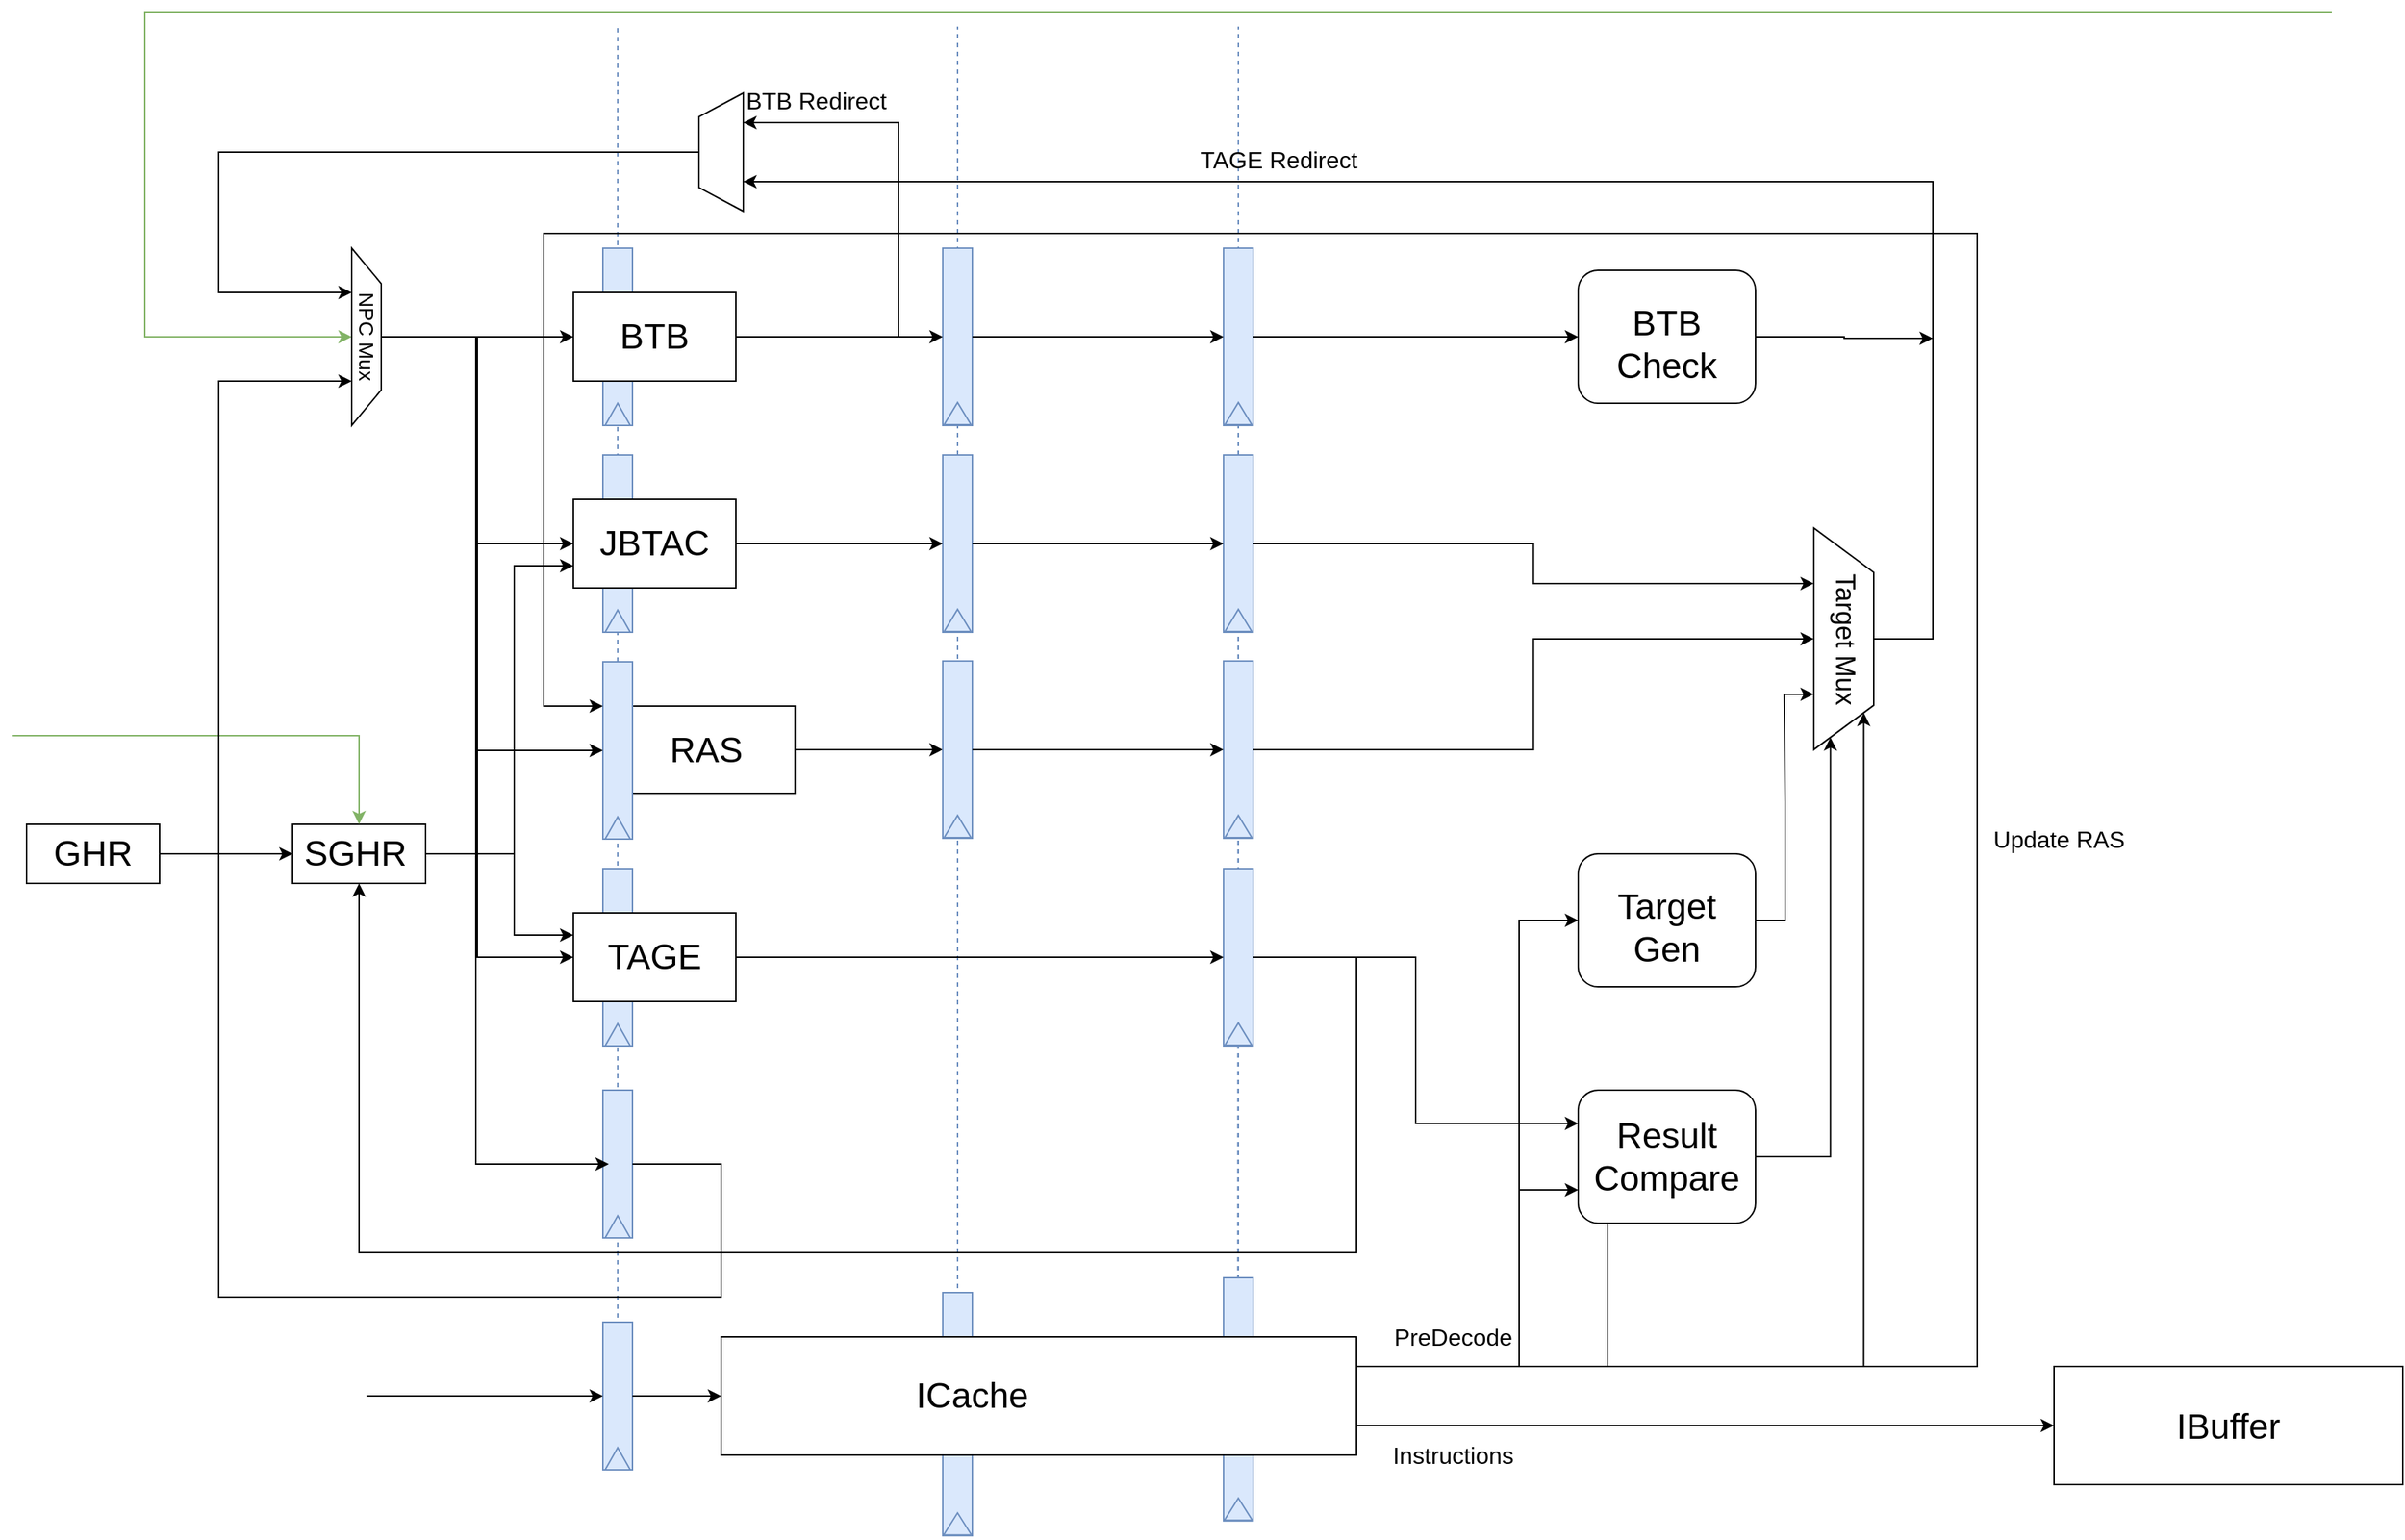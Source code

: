 <mxfile version="13.3.7" type="github"><diagram id="j9Eh-uo9HbUJRHhaVbfg" name="第 1 页"><mxGraphModel dx="2858" dy="2258" grid="1" gridSize="10" guides="1" tooltips="1" connect="1" arrows="0" fold="1" page="1" pageScale="1" pageWidth="827" pageHeight="1169" math="1" shadow="0"><root><mxCell id="0"/><mxCell id="1" parent="0"/><mxCell id="28EtalKhXsT99ANJ1pbN-112" value="" style="endArrow=none;dashed=1;html=1;fillColor=#dae8fc;strokeColor=#6c8ebf;" edge="1" parent="1"><mxGeometry width="50" height="50" relative="1" as="geometry"><mxPoint x="750" y="820" as="sourcePoint"/><mxPoint x="750" y="80" as="targetPoint"/></mxGeometry></mxCell><mxCell id="28EtalKhXsT99ANJ1pbN-131" value="" style="endArrow=none;dashed=1;html=1;fillColor=#dae8fc;strokeColor=#6c8ebf;" edge="1" parent="1"><mxGeometry width="50" height="50" relative="1" as="geometry"><mxPoint x="749.66" y="820" as="sourcePoint"/><mxPoint x="750" y="-40" as="targetPoint"/></mxGeometry></mxCell><mxCell id="28EtalKhXsT99ANJ1pbN-91" value="" style="endArrow=none;dashed=1;html=1;fillColor=#dae8fc;strokeColor=#6c8ebf;" edge="1" parent="1"><mxGeometry width="50" height="50" relative="1" as="geometry"><mxPoint x="560" y="820" as="sourcePoint"/><mxPoint x="560" y="-40" as="targetPoint"/></mxGeometry></mxCell><mxCell id="28EtalKhXsT99ANJ1pbN-128" value="" style="group" vertex="1" connectable="0" parent="1"><mxGeometry x="740" y="807" width="20" height="166.1" as="geometry"/></mxCell><mxCell id="28EtalKhXsT99ANJ1pbN-129" value="" style="rounded=0;whiteSpace=wrap;html=1;fillColor=#dae8fc;strokeColor=#6c8ebf;" vertex="1" parent="28EtalKhXsT99ANJ1pbN-128"><mxGeometry width="20" height="164.591" as="geometry"/></mxCell><mxCell id="28EtalKhXsT99ANJ1pbN-130" value="" style="triangle;whiteSpace=wrap;html=1;rotation=-90;fillColor=#dae8fc;strokeColor=#6c8ebf;" vertex="1" parent="28EtalKhXsT99ANJ1pbN-128"><mxGeometry x="2.5" y="147.24" width="15" height="18.86" as="geometry"/></mxCell><mxCell id="28EtalKhXsT99ANJ1pbN-125" value="" style="group" vertex="1" connectable="0" parent="1"><mxGeometry x="550" y="817" width="20" height="166.1" as="geometry"/></mxCell><mxCell id="28EtalKhXsT99ANJ1pbN-126" value="" style="rounded=0;whiteSpace=wrap;html=1;fillColor=#dae8fc;strokeColor=#6c8ebf;" vertex="1" parent="28EtalKhXsT99ANJ1pbN-125"><mxGeometry width="20" height="164.591" as="geometry"/></mxCell><mxCell id="28EtalKhXsT99ANJ1pbN-127" value="" style="triangle;whiteSpace=wrap;html=1;rotation=-90;fillColor=#dae8fc;strokeColor=#6c8ebf;" vertex="1" parent="28EtalKhXsT99ANJ1pbN-125"><mxGeometry x="2.5" y="147.24" width="15" height="18.86" as="geometry"/></mxCell><mxCell id="28EtalKhXsT99ANJ1pbN-136" style="edgeStyle=orthogonalEdgeStyle;rounded=0;orthogonalLoop=1;jettySize=auto;html=1;exitX=1;exitY=0.5;exitDx=0;exitDy=0;entryX=0;entryY=0.5;entryDx=0;entryDy=0;fontFamily=Helvetica;" edge="1" parent="1" source="28EtalKhXsT99ANJ1pbN-65" target="28EtalKhXsT99ANJ1pbN-107"><mxGeometry relative="1" as="geometry"/></mxCell><mxCell id="28EtalKhXsT99ANJ1pbN-65" value="" style="rounded=0;whiteSpace=wrap;html=1;fontFamily=Helvetica;" vertex="1" parent="1"><mxGeometry x="340" y="420" width="110" height="59" as="geometry"/></mxCell><mxCell id="28EtalKhXsT99ANJ1pbN-18" value="" style="group" vertex="1" connectable="0" parent="1"><mxGeometry x="110" y="110" width="120" height="120" as="geometry"/></mxCell><mxCell id="28EtalKhXsT99ANJ1pbN-13" value="" style="endArrow=classic;html=1;entryX=0.5;entryY=1;entryDx=0;entryDy=0;rounded=0;fillColor=#d5e8d4;strokeColor=#82b366;" edge="1" parent="28EtalKhXsT99ANJ1pbN-18" target="28EtalKhXsT99ANJ1pbN-183"><mxGeometry width="50" height="50" relative="1" as="geometry"><mxPoint x="1380" y="-160" as="sourcePoint"/><mxPoint x="38" y="76.04" as="targetPoint"/><Array as="points"><mxPoint x="640" y="-160"/><mxPoint x="-100" y="-160"/><mxPoint x="-100" y="60"/></Array></mxGeometry></mxCell><mxCell id="28EtalKhXsT99ANJ1pbN-183" value="" style="shape=trapezoid;perimeter=trapezoidPerimeter;whiteSpace=wrap;html=1;rounded=0;fontFamily=Helvetica;rotation=90;" vertex="1" parent="28EtalKhXsT99ANJ1pbN-18"><mxGeometry x="-10" y="50" width="120" height="20" as="geometry"/></mxCell><mxCell id="28EtalKhXsT99ANJ1pbN-184" value="&lt;font style=&quot;font-size: 14px&quot;&gt;NPC Mux&lt;/font&gt;" style="text;html=1;strokeColor=none;fillColor=none;align=center;verticalAlign=middle;whiteSpace=wrap;rounded=0;fontFamily=Helvetica;rotation=90;" vertex="1" parent="28EtalKhXsT99ANJ1pbN-18"><mxGeometry x="10" y="50" width="80" height="20" as="geometry"/></mxCell><mxCell id="28EtalKhXsT99ANJ1pbN-19" value="" style="endArrow=none;dashed=1;html=1;fillColor=#dae8fc;strokeColor=#6c8ebf;exitX=0.5;exitY=0.03;exitDx=0;exitDy=0;exitPerimeter=0;" edge="1" parent="1" source="28EtalKhXsT99ANJ1pbN-89"><mxGeometry width="50" height="50" relative="1" as="geometry"><mxPoint x="330" y="830" as="sourcePoint"/><mxPoint x="330" y="-40" as="targetPoint"/></mxGeometry></mxCell><mxCell id="28EtalKhXsT99ANJ1pbN-21" value="" style="group;fontFamily=Helvetica;" vertex="1" connectable="0" parent="1"><mxGeometry x="320" y="130" width="90" height="100" as="geometry"/></mxCell><mxCell id="28EtalKhXsT99ANJ1pbN-2" value="" style="rounded=0;whiteSpace=wrap;html=1;fillColor=#dae8fc;strokeColor=#6c8ebf;fontFamily=Helvetica;" vertex="1" parent="28EtalKhXsT99ANJ1pbN-21"><mxGeometry y="-20" width="20" height="120" as="geometry"/></mxCell><mxCell id="28EtalKhXsT99ANJ1pbN-3" value="" style="triangle;whiteSpace=wrap;html=1;rotation=-90;fillColor=#dae8fc;strokeColor=#6c8ebf;fontFamily=Helvetica;" vertex="1" parent="28EtalKhXsT99ANJ1pbN-21"><mxGeometry x="2.5" y="84" width="15" height="17" as="geometry"/></mxCell><mxCell id="28EtalKhXsT99ANJ1pbN-30" value="" style="rounded=0;whiteSpace=wrap;html=1;fontFamily=Helvetica;" vertex="1" parent="28EtalKhXsT99ANJ1pbN-21"><mxGeometry x="-20" y="10" width="110" height="60" as="geometry"/></mxCell><mxCell id="28EtalKhXsT99ANJ1pbN-36" value="&lt;font style=&quot;font-size: 24px&quot;&gt;BTB&lt;/font&gt;" style="text;html=1;strokeColor=none;fillColor=none;align=center;verticalAlign=middle;whiteSpace=wrap;rounded=0;fontFamily=Helvetica;" vertex="1" parent="28EtalKhXsT99ANJ1pbN-21"><mxGeometry x="15" y="30" width="40" height="20" as="geometry"/></mxCell><mxCell id="28EtalKhXsT99ANJ1pbN-47" value="" style="group;fontFamily=Helvetica;" vertex="1" connectable="0" parent="1"><mxGeometry x="320" y="270" width="90" height="100" as="geometry"/></mxCell><mxCell id="28EtalKhXsT99ANJ1pbN-48" value="" style="rounded=0;whiteSpace=wrap;html=1;fillColor=#dae8fc;strokeColor=#6c8ebf;fontFamily=Helvetica;" vertex="1" parent="28EtalKhXsT99ANJ1pbN-47"><mxGeometry y="-20" width="20" height="120" as="geometry"/></mxCell><mxCell id="28EtalKhXsT99ANJ1pbN-49" value="" style="triangle;whiteSpace=wrap;html=1;rotation=-90;fillColor=#dae8fc;strokeColor=#6c8ebf;fontFamily=Helvetica;" vertex="1" parent="28EtalKhXsT99ANJ1pbN-47"><mxGeometry x="2.5" y="84" width="15" height="17" as="geometry"/></mxCell><mxCell id="28EtalKhXsT99ANJ1pbN-50" value="" style="rounded=0;whiteSpace=wrap;html=1;fontFamily=Helvetica;" vertex="1" parent="28EtalKhXsT99ANJ1pbN-47"><mxGeometry x="-20" y="10" width="110" height="60" as="geometry"/></mxCell><mxCell id="28EtalKhXsT99ANJ1pbN-51" value="&lt;font style=&quot;font-size: 24px&quot;&gt;BTB&lt;/font&gt;" style="text;html=1;strokeColor=none;fillColor=none;align=center;verticalAlign=middle;whiteSpace=wrap;rounded=0;fontFamily=Helvetica;" vertex="1" parent="28EtalKhXsT99ANJ1pbN-47"><mxGeometry x="15" y="30" width="40" height="20" as="geometry"/></mxCell><mxCell id="28EtalKhXsT99ANJ1pbN-52" value="" style="group;fontFamily=Helvetica;" vertex="1" connectable="0" parent="1"><mxGeometry x="320" y="270" width="90" height="100" as="geometry"/></mxCell><mxCell id="28EtalKhXsT99ANJ1pbN-53" value="&lt;span style=&quot;color: rgba(0, 0, 0, 0); font-size: 0px;&quot;&gt;%3CmxGraphModel%3E%3Croot%3E%3CmxCell%20id%3D%220%22%2F%3E%3CmxCell%20id%3D%221%22%20parent%3D%220%22%2F%3E%3CmxCell%20id%3D%222%22%20value%3D%22%22%20style%3D%22group%22%20vertex%3D%221%22%20connectable%3D%220%22%20parent%3D%221%22%3E%3CmxGeometry%20x%3D%22550%22%20y%3D%22110%22%20width%3D%2220%22%20height%3D%22100%22%20as%3D%22geometry%22%2F%3E%3C%2FmxCell%3E%3CmxCell%20id%3D%223%22%20value%3D%22%22%20style%3D%22rounded%3D0%3BwhiteSpace%3Dwrap%3Bhtml%3D1%3BfillColor%3D%23dae8fc%3BstrokeColor%3D%236c8ebf%3B%22%20vertex%3D%221%22%20parent%3D%222%22%3E%3CmxGeometry%20width%3D%2220%22%20height%3D%22100%22%20as%3D%22geometry%22%2F%3E%3C%2FmxCell%3E%3CmxCell%20id%3D%224%22%20value%3D%22%22%20style%3D%22triangle%3BwhiteSpace%3Dwrap%3Bhtml%3D1%3Brotation%3D-90%3BfillColor%3D%23dae8fc%3BstrokeColor%3D%236c8ebf%3B%22%20vertex%3D%221%22%20parent%3D%222%22%3E%3CmxGeometry%20x%3D%222.5%22%20y%3D%2284%22%20width%3D%2215%22%20height%3D%2217%22%20as%3D%22geometry%22%2F%3E%3C%2FmxCell%3E%3C%2Froot%3E%3C%2FmxGraphModel%3E&lt;/span&gt;" style="rounded=0;whiteSpace=wrap;html=1;fillColor=#dae8fc;strokeColor=#6c8ebf;fontFamily=Helvetica;" vertex="1" parent="28EtalKhXsT99ANJ1pbN-52"><mxGeometry y="-20" width="20" height="120" as="geometry"/></mxCell><mxCell id="28EtalKhXsT99ANJ1pbN-54" value="" style="triangle;whiteSpace=wrap;html=1;rotation=-90;fillColor=#dae8fc;strokeColor=#6c8ebf;fontFamily=Helvetica;" vertex="1" parent="28EtalKhXsT99ANJ1pbN-52"><mxGeometry x="2.5" y="84" width="15" height="17" as="geometry"/></mxCell><mxCell id="28EtalKhXsT99ANJ1pbN-55" value="" style="rounded=0;whiteSpace=wrap;html=1;fontFamily=Helvetica;" vertex="1" parent="28EtalKhXsT99ANJ1pbN-52"><mxGeometry x="-20" y="10" width="110" height="60" as="geometry"/></mxCell><mxCell id="28EtalKhXsT99ANJ1pbN-56" value="&lt;font style=&quot;font-size: 24px&quot;&gt;JBTAC&lt;/font&gt;" style="text;html=1;strokeColor=none;fillColor=none;align=center;verticalAlign=middle;whiteSpace=wrap;rounded=0;fontFamily=Helvetica;" vertex="1" parent="28EtalKhXsT99ANJ1pbN-52"><mxGeometry x="15" y="30" width="40" height="20" as="geometry"/></mxCell><mxCell id="28EtalKhXsT99ANJ1pbN-62" value="" style="group;fontFamily=Helvetica;" vertex="1" connectable="0" parent="1"><mxGeometry x="320" y="410" width="90" height="100" as="geometry"/></mxCell><mxCell id="28EtalKhXsT99ANJ1pbN-63" value="" style="rounded=0;whiteSpace=wrap;html=1;fillColor=#dae8fc;strokeColor=#6c8ebf;fontFamily=Helvetica;" vertex="1" parent="28EtalKhXsT99ANJ1pbN-62"><mxGeometry y="-20" width="20" height="120" as="geometry"/></mxCell><mxCell id="28EtalKhXsT99ANJ1pbN-64" value="" style="triangle;whiteSpace=wrap;html=1;rotation=-90;fillColor=#dae8fc;strokeColor=#6c8ebf;fontFamily=Helvetica;" vertex="1" parent="28EtalKhXsT99ANJ1pbN-62"><mxGeometry x="2.5" y="84" width="15" height="17" as="geometry"/></mxCell><mxCell id="28EtalKhXsT99ANJ1pbN-66" value="&lt;font style=&quot;font-size: 24px&quot;&gt;RAS&lt;/font&gt;" style="text;html=1;strokeColor=none;fillColor=none;align=center;verticalAlign=middle;whiteSpace=wrap;rounded=0;fontFamily=Helvetica;" vertex="1" parent="28EtalKhXsT99ANJ1pbN-62"><mxGeometry x="50" y="30" width="40" height="20" as="geometry"/></mxCell><mxCell id="28EtalKhXsT99ANJ1pbN-72" value="" style="group;fontFamily=Helvetica;" vertex="1" connectable="0" parent="1"><mxGeometry x="320" y="550" width="90" height="100" as="geometry"/></mxCell><mxCell id="28EtalKhXsT99ANJ1pbN-73" value="" style="rounded=0;whiteSpace=wrap;html=1;fillColor=#dae8fc;strokeColor=#6c8ebf;fontFamily=Helvetica;" vertex="1" parent="28EtalKhXsT99ANJ1pbN-72"><mxGeometry y="-20" width="20" height="120" as="geometry"/></mxCell><mxCell id="28EtalKhXsT99ANJ1pbN-74" value="" style="triangle;whiteSpace=wrap;html=1;rotation=-90;fillColor=#dae8fc;strokeColor=#6c8ebf;fontFamily=Helvetica;" vertex="1" parent="28EtalKhXsT99ANJ1pbN-72"><mxGeometry x="2.5" y="84" width="15" height="17" as="geometry"/></mxCell><mxCell id="28EtalKhXsT99ANJ1pbN-75" value="" style="rounded=0;whiteSpace=wrap;html=1;fontFamily=Helvetica;" vertex="1" parent="28EtalKhXsT99ANJ1pbN-72"><mxGeometry x="-20" y="10" width="110" height="60" as="geometry"/></mxCell><mxCell id="28EtalKhXsT99ANJ1pbN-76" value="&lt;font style=&quot;font-size: 24px&quot;&gt;TAGE&lt;/font&gt;" style="text;html=1;strokeColor=none;fillColor=none;align=center;verticalAlign=middle;whiteSpace=wrap;rounded=0;fontFamily=Helvetica;" vertex="1" parent="28EtalKhXsT99ANJ1pbN-72"><mxGeometry x="15" y="30" width="40" height="20" as="geometry"/></mxCell><mxCell id="28EtalKhXsT99ANJ1pbN-79" style="edgeStyle=orthogonalEdgeStyle;rounded=0;orthogonalLoop=1;jettySize=auto;html=1;exitX=0.5;exitY=0;exitDx=0;exitDy=0;" edge="1" parent="1" source="28EtalKhXsT99ANJ1pbN-183" target="28EtalKhXsT99ANJ1pbN-30"><mxGeometry relative="1" as="geometry"><mxPoint x="180" y="170" as="sourcePoint"/></mxGeometry></mxCell><mxCell id="28EtalKhXsT99ANJ1pbN-80" style="edgeStyle=orthogonalEdgeStyle;rounded=0;orthogonalLoop=1;jettySize=auto;html=1;entryX=0;entryY=0.5;entryDx=0;entryDy=0;exitX=0.5;exitY=0;exitDx=0;exitDy=0;" edge="1" parent="1" source="28EtalKhXsT99ANJ1pbN-183" target="28EtalKhXsT99ANJ1pbN-55"><mxGeometry relative="1" as="geometry"><mxPoint x="180" y="170" as="sourcePoint"/></mxGeometry></mxCell><mxCell id="28EtalKhXsT99ANJ1pbN-81" style="edgeStyle=orthogonalEdgeStyle;rounded=0;orthogonalLoop=1;jettySize=auto;html=1;entryX=0;entryY=0.5;entryDx=0;entryDy=0;" edge="1" parent="1" target="28EtalKhXsT99ANJ1pbN-63"><mxGeometry relative="1" as="geometry"><mxPoint x="190" y="170" as="sourcePoint"/><mxPoint x="324" y="450" as="targetPoint"/><Array as="points"><mxPoint x="234" y="170"/><mxPoint x="234" y="450"/></Array></mxGeometry></mxCell><mxCell id="28EtalKhXsT99ANJ1pbN-82" style="edgeStyle=orthogonalEdgeStyle;rounded=0;orthogonalLoop=1;jettySize=auto;html=1;entryX=0;entryY=0.5;entryDx=0;entryDy=0;exitX=0.5;exitY=0;exitDx=0;exitDy=0;" edge="1" parent="1" source="28EtalKhXsT99ANJ1pbN-183" target="28EtalKhXsT99ANJ1pbN-75"><mxGeometry relative="1" as="geometry"><mxPoint x="200" y="170" as="sourcePoint"/></mxGeometry></mxCell><mxCell id="28EtalKhXsT99ANJ1pbN-83" value="" style="group" vertex="1" connectable="0" parent="1"><mxGeometry x="320" y="680" width="20" height="100" as="geometry"/></mxCell><mxCell id="28EtalKhXsT99ANJ1pbN-84" value="" style="rounded=0;whiteSpace=wrap;html=1;fillColor=#dae8fc;strokeColor=#6c8ebf;" vertex="1" parent="28EtalKhXsT99ANJ1pbN-83"><mxGeometry width="20" height="100" as="geometry"/></mxCell><mxCell id="28EtalKhXsT99ANJ1pbN-85" value="" style="triangle;whiteSpace=wrap;html=1;rotation=-90;fillColor=#dae8fc;strokeColor=#6c8ebf;" vertex="1" parent="28EtalKhXsT99ANJ1pbN-83"><mxGeometry x="2.5" y="84" width="15" height="17" as="geometry"/></mxCell><mxCell id="28EtalKhXsT99ANJ1pbN-86" style="edgeStyle=orthogonalEdgeStyle;rounded=0;orthogonalLoop=1;jettySize=auto;html=1;entryX=0;entryY=0.5;entryDx=0;entryDy=0;exitX=0.5;exitY=0;exitDx=0;exitDy=0;" edge="1" parent="1" source="28EtalKhXsT99ANJ1pbN-183"><mxGeometry relative="1" as="geometry"><mxPoint x="170" y="170" as="sourcePoint"/><mxPoint x="324" y="730" as="targetPoint"/><Array as="points"><mxPoint x="234" y="170"/><mxPoint x="234" y="730"/></Array></mxGeometry></mxCell><mxCell id="28EtalKhXsT99ANJ1pbN-138" style="edgeStyle=orthogonalEdgeStyle;rounded=0;orthogonalLoop=1;jettySize=auto;html=1;exitX=1;exitY=0.25;exitDx=0;exitDy=0;fontFamily=Helvetica;entryX=1;entryY=0;entryDx=0;entryDy=0;" edge="1" parent="1" source="28EtalKhXsT99ANJ1pbN-87" target="28EtalKhXsT99ANJ1pbN-143"><mxGeometry relative="1" as="geometry"><mxPoint x="1070" y="886.571" as="targetPoint"/><mxPoint x="800" y="887" as="sourcePoint"/></mxGeometry></mxCell><mxCell id="28EtalKhXsT99ANJ1pbN-158" style="edgeStyle=orthogonalEdgeStyle;rounded=0;orthogonalLoop=1;jettySize=auto;html=1;exitX=1;exitY=0.25;exitDx=0;exitDy=0;entryX=0;entryY=0.75;entryDx=0;entryDy=0;fontFamily=Helvetica;" edge="1" parent="1" source="28EtalKhXsT99ANJ1pbN-87" target="28EtalKhXsT99ANJ1pbN-149"><mxGeometry relative="1" as="geometry"><mxPoint x="800" y="887" as="sourcePoint"/><Array as="points"><mxPoint x="1000" y="867"/><mxPoint x="1000" y="748"/></Array></mxGeometry></mxCell><mxCell id="28EtalKhXsT99ANJ1pbN-193" style="edgeStyle=orthogonalEdgeStyle;rounded=0;orthogonalLoop=1;jettySize=auto;html=1;exitX=1;exitY=0.75;exitDx=0;exitDy=0;entryX=0;entryY=0.5;entryDx=0;entryDy=0;fontFamily=Helvetica;" edge="1" parent="1" source="28EtalKhXsT99ANJ1pbN-87" target="28EtalKhXsT99ANJ1pbN-191"><mxGeometry relative="1" as="geometry"/></mxCell><mxCell id="28EtalKhXsT99ANJ1pbN-195" style="edgeStyle=orthogonalEdgeStyle;rounded=0;orthogonalLoop=1;jettySize=auto;html=1;exitX=1;exitY=0.25;exitDx=0;exitDy=0;entryX=0;entryY=0.5;entryDx=0;entryDy=0;fontFamily=Helvetica;" edge="1" parent="1" source="28EtalKhXsT99ANJ1pbN-87" target="28EtalKhXsT99ANJ1pbN-145"><mxGeometry relative="1" as="geometry"><Array as="points"><mxPoint x="940" y="867"/><mxPoint x="940" y="565"/></Array></mxGeometry></mxCell><mxCell id="28EtalKhXsT99ANJ1pbN-196" style="edgeStyle=orthogonalEdgeStyle;rounded=0;orthogonalLoop=1;jettySize=auto;html=1;exitX=1;exitY=0.25;exitDx=0;exitDy=0;entryX=0;entryY=0.75;entryDx=0;entryDy=0;fontFamily=Helvetica;" edge="1" parent="1" source="28EtalKhXsT99ANJ1pbN-87" target="28EtalKhXsT99ANJ1pbN-149"><mxGeometry relative="1" as="geometry"><Array as="points"><mxPoint x="940" y="867"/><mxPoint x="940" y="748"/></Array></mxGeometry></mxCell><mxCell id="28EtalKhXsT99ANJ1pbN-198" style="edgeStyle=orthogonalEdgeStyle;rounded=0;orthogonalLoop=1;jettySize=auto;html=1;exitX=1;exitY=0.25;exitDx=0;exitDy=0;entryX=0;entryY=0.25;entryDx=0;entryDy=0;fontFamily=Helvetica;" edge="1" parent="1" source="28EtalKhXsT99ANJ1pbN-87" target="28EtalKhXsT99ANJ1pbN-63"><mxGeometry relative="1" as="geometry"><Array as="points"><mxPoint x="1250" y="867"/><mxPoint x="1250" y="100"/><mxPoint x="280" y="100"/><mxPoint x="280" y="420"/></Array></mxGeometry></mxCell><mxCell id="28EtalKhXsT99ANJ1pbN-87" value="" style="rounded=0;whiteSpace=wrap;html=1;" vertex="1" parent="1"><mxGeometry x="400" y="847" width="430" height="80" as="geometry"/></mxCell><mxCell id="28EtalKhXsT99ANJ1pbN-88" value="" style="group" vertex="1" connectable="0" parent="1"><mxGeometry x="320" y="837" width="20" height="100" as="geometry"/></mxCell><mxCell id="28EtalKhXsT99ANJ1pbN-89" value="" style="rounded=0;whiteSpace=wrap;html=1;fillColor=#dae8fc;strokeColor=#6c8ebf;" vertex="1" parent="28EtalKhXsT99ANJ1pbN-88"><mxGeometry width="20" height="100" as="geometry"/></mxCell><mxCell id="28EtalKhXsT99ANJ1pbN-90" value="" style="triangle;whiteSpace=wrap;html=1;rotation=-90;fillColor=#dae8fc;strokeColor=#6c8ebf;" vertex="1" parent="28EtalKhXsT99ANJ1pbN-88"><mxGeometry x="2.5" y="84" width="15" height="17" as="geometry"/></mxCell><mxCell id="28EtalKhXsT99ANJ1pbN-98" value="" style="group" vertex="1" connectable="0" parent="1"><mxGeometry x="550" y="110" width="20" height="121.1" as="geometry"/></mxCell><mxCell id="28EtalKhXsT99ANJ1pbN-99" value="" style="rounded=0;whiteSpace=wrap;html=1;fillColor=#dae8fc;strokeColor=#6c8ebf;" vertex="1" parent="28EtalKhXsT99ANJ1pbN-98"><mxGeometry width="20" height="120" as="geometry"/></mxCell><mxCell id="28EtalKhXsT99ANJ1pbN-100" value="" style="triangle;whiteSpace=wrap;html=1;rotation=-90;fillColor=#dae8fc;strokeColor=#6c8ebf;" vertex="1" parent="28EtalKhXsT99ANJ1pbN-98"><mxGeometry x="2.5" y="102.9" width="15" height="18.2" as="geometry"/></mxCell><mxCell id="28EtalKhXsT99ANJ1pbN-103" value="" style="group" vertex="1" connectable="0" parent="1"><mxGeometry x="550" y="250" width="20" height="121.1" as="geometry"/></mxCell><mxCell id="28EtalKhXsT99ANJ1pbN-104" value="" style="rounded=0;whiteSpace=wrap;html=1;fillColor=#dae8fc;strokeColor=#6c8ebf;" vertex="1" parent="28EtalKhXsT99ANJ1pbN-103"><mxGeometry width="20" height="120" as="geometry"/></mxCell><mxCell id="28EtalKhXsT99ANJ1pbN-105" value="" style="triangle;whiteSpace=wrap;html=1;rotation=-90;fillColor=#dae8fc;strokeColor=#6c8ebf;" vertex="1" parent="28EtalKhXsT99ANJ1pbN-103"><mxGeometry x="2.5" y="102.9" width="15" height="18.2" as="geometry"/></mxCell><mxCell id="28EtalKhXsT99ANJ1pbN-106" value="" style="group" vertex="1" connectable="0" parent="1"><mxGeometry x="550" y="389.45" width="20" height="121.1" as="geometry"/></mxCell><mxCell id="28EtalKhXsT99ANJ1pbN-107" value="" style="rounded=0;whiteSpace=wrap;html=1;fillColor=#dae8fc;strokeColor=#6c8ebf;" vertex="1" parent="28EtalKhXsT99ANJ1pbN-106"><mxGeometry width="20" height="120" as="geometry"/></mxCell><mxCell id="28EtalKhXsT99ANJ1pbN-108" value="" style="triangle;whiteSpace=wrap;html=1;rotation=-90;fillColor=#dae8fc;strokeColor=#6c8ebf;" vertex="1" parent="28EtalKhXsT99ANJ1pbN-106"><mxGeometry x="2.5" y="102.9" width="15" height="18.2" as="geometry"/></mxCell><mxCell id="28EtalKhXsT99ANJ1pbN-113" value="" style="group" vertex="1" connectable="0" parent="1"><mxGeometry x="740" y="110" width="20" height="121.1" as="geometry"/></mxCell><mxCell id="28EtalKhXsT99ANJ1pbN-114" value="" style="rounded=0;whiteSpace=wrap;html=1;fillColor=#dae8fc;strokeColor=#6c8ebf;" vertex="1" parent="28EtalKhXsT99ANJ1pbN-113"><mxGeometry width="20" height="120" as="geometry"/></mxCell><mxCell id="28EtalKhXsT99ANJ1pbN-115" value="" style="triangle;whiteSpace=wrap;html=1;rotation=-90;fillColor=#dae8fc;strokeColor=#6c8ebf;" vertex="1" parent="28EtalKhXsT99ANJ1pbN-113"><mxGeometry x="2.5" y="102.9" width="15" height="18.2" as="geometry"/></mxCell><mxCell id="28EtalKhXsT99ANJ1pbN-116" value="" style="group" vertex="1" connectable="0" parent="1"><mxGeometry x="740" y="250" width="20" height="121.1" as="geometry"/></mxCell><mxCell id="28EtalKhXsT99ANJ1pbN-117" value="" style="rounded=0;whiteSpace=wrap;html=1;fillColor=#dae8fc;strokeColor=#6c8ebf;" vertex="1" parent="28EtalKhXsT99ANJ1pbN-116"><mxGeometry width="20" height="120" as="geometry"/></mxCell><mxCell id="28EtalKhXsT99ANJ1pbN-118" value="" style="triangle;whiteSpace=wrap;html=1;rotation=-90;fillColor=#dae8fc;strokeColor=#6c8ebf;" vertex="1" parent="28EtalKhXsT99ANJ1pbN-116"><mxGeometry x="2.5" y="102.9" width="15" height="18.2" as="geometry"/></mxCell><mxCell id="28EtalKhXsT99ANJ1pbN-119" value="" style="group" vertex="1" connectable="0" parent="1"><mxGeometry x="740" y="389.45" width="20" height="121.1" as="geometry"/></mxCell><mxCell id="28EtalKhXsT99ANJ1pbN-120" value="" style="rounded=0;whiteSpace=wrap;html=1;fillColor=#dae8fc;strokeColor=#6c8ebf;" vertex="1" parent="28EtalKhXsT99ANJ1pbN-119"><mxGeometry width="20" height="120" as="geometry"/></mxCell><mxCell id="28EtalKhXsT99ANJ1pbN-121" value="" style="triangle;whiteSpace=wrap;html=1;rotation=-90;fillColor=#dae8fc;strokeColor=#6c8ebf;" vertex="1" parent="28EtalKhXsT99ANJ1pbN-119"><mxGeometry x="2.5" y="102.9" width="15" height="18.2" as="geometry"/></mxCell><mxCell id="28EtalKhXsT99ANJ1pbN-132" style="edgeStyle=orthogonalEdgeStyle;rounded=0;orthogonalLoop=1;jettySize=auto;html=1;exitX=1;exitY=0.5;exitDx=0;exitDy=0;fontFamily=Helvetica;" edge="1" parent="1" source="28EtalKhXsT99ANJ1pbN-30" target="28EtalKhXsT99ANJ1pbN-99"><mxGeometry relative="1" as="geometry"/></mxCell><mxCell id="28EtalKhXsT99ANJ1pbN-133" style="edgeStyle=orthogonalEdgeStyle;rounded=0;orthogonalLoop=1;jettySize=auto;html=1;exitX=1;exitY=0.5;exitDx=0;exitDy=0;entryX=0;entryY=0.5;entryDx=0;entryDy=0;fontFamily=Helvetica;" edge="1" parent="1" source="28EtalKhXsT99ANJ1pbN-99" target="28EtalKhXsT99ANJ1pbN-114"><mxGeometry relative="1" as="geometry"/></mxCell><mxCell id="28EtalKhXsT99ANJ1pbN-134" style="edgeStyle=orthogonalEdgeStyle;rounded=0;orthogonalLoop=1;jettySize=auto;html=1;exitX=1;exitY=0.5;exitDx=0;exitDy=0;fontFamily=Helvetica;" edge="1" parent="1" source="28EtalKhXsT99ANJ1pbN-55" target="28EtalKhXsT99ANJ1pbN-104"><mxGeometry relative="1" as="geometry"/></mxCell><mxCell id="28EtalKhXsT99ANJ1pbN-135" style="edgeStyle=orthogonalEdgeStyle;rounded=0;orthogonalLoop=1;jettySize=auto;html=1;exitX=1;exitY=0.5;exitDx=0;exitDy=0;entryX=0;entryY=0.5;entryDx=0;entryDy=0;fontFamily=Helvetica;" edge="1" parent="1" source="28EtalKhXsT99ANJ1pbN-104" target="28EtalKhXsT99ANJ1pbN-117"><mxGeometry relative="1" as="geometry"/></mxCell><mxCell id="28EtalKhXsT99ANJ1pbN-137" style="edgeStyle=orthogonalEdgeStyle;rounded=0;orthogonalLoop=1;jettySize=auto;html=1;exitX=1;exitY=0.5;exitDx=0;exitDy=0;entryX=0;entryY=0.5;entryDx=0;entryDy=0;fontFamily=Helvetica;" edge="1" parent="1" source="28EtalKhXsT99ANJ1pbN-107" target="28EtalKhXsT99ANJ1pbN-120"><mxGeometry relative="1" as="geometry"/></mxCell><mxCell id="28EtalKhXsT99ANJ1pbN-139" value="&lt;span style=&quot;font-size: 24px&quot;&gt;ICache&lt;/span&gt;" style="text;html=1;strokeColor=none;fillColor=none;align=center;verticalAlign=middle;whiteSpace=wrap;rounded=0;fontFamily=Helvetica;" vertex="1" parent="1"><mxGeometry x="550" y="877" width="40" height="20" as="geometry"/></mxCell><mxCell id="28EtalKhXsT99ANJ1pbN-140" value="" style="shape=trapezoid;perimeter=trapezoidPerimeter;whiteSpace=wrap;html=1;rounded=0;fontFamily=Helvetica;rotation=-90;" vertex="1" parent="1"><mxGeometry x="360" y="30" width="80" height="30" as="geometry"/></mxCell><mxCell id="28EtalKhXsT99ANJ1pbN-142" style="edgeStyle=orthogonalEdgeStyle;rounded=0;orthogonalLoop=1;jettySize=auto;html=1;exitX=1;exitY=0.5;exitDx=0;exitDy=0;entryX=0.75;entryY=1;entryDx=0;entryDy=0;fontFamily=Helvetica;" edge="1" parent="1" source="28EtalKhXsT99ANJ1pbN-30" target="28EtalKhXsT99ANJ1pbN-140"><mxGeometry relative="1" as="geometry"><Array as="points"><mxPoint x="520" y="170"/><mxPoint x="520" y="25"/></Array></mxGeometry></mxCell><mxCell id="28EtalKhXsT99ANJ1pbN-167" style="edgeStyle=orthogonalEdgeStyle;rounded=0;orthogonalLoop=1;jettySize=auto;html=1;exitX=0.5;exitY=0;exitDx=0;exitDy=0;entryX=0.25;entryY=1;entryDx=0;entryDy=0;fontFamily=Helvetica;" edge="1" parent="1" source="28EtalKhXsT99ANJ1pbN-143" target="28EtalKhXsT99ANJ1pbN-140"><mxGeometry relative="1" as="geometry"><Array as="points"><mxPoint x="1220" y="375"/><mxPoint x="1220" y="65"/></Array></mxGeometry></mxCell><mxCell id="28EtalKhXsT99ANJ1pbN-143" value="" style="shape=trapezoid;perimeter=trapezoidPerimeter;whiteSpace=wrap;html=1;rounded=0;fontFamily=Helvetica;rotation=90;" vertex="1" parent="1"><mxGeometry x="1084.72" y="354.18" width="150" height="40.55" as="geometry"/></mxCell><mxCell id="28EtalKhXsT99ANJ1pbN-160" style="edgeStyle=orthogonalEdgeStyle;rounded=0;orthogonalLoop=1;jettySize=auto;html=1;exitX=1;exitY=0.5;exitDx=0;exitDy=0;entryX=0.75;entryY=1;entryDx=0;entryDy=0;fontFamily=Helvetica;" edge="1" parent="1" source="28EtalKhXsT99ANJ1pbN-145" target="28EtalKhXsT99ANJ1pbN-143"><mxGeometry relative="1" as="geometry"/></mxCell><mxCell id="28EtalKhXsT99ANJ1pbN-145" value="" style="rounded=1;whiteSpace=wrap;html=1;fontFamily=Helvetica;" vertex="1" parent="1"><mxGeometry x="980" y="520" width="120" height="90" as="geometry"/></mxCell><mxCell id="28EtalKhXsT99ANJ1pbN-148" value="&lt;font style=&quot;font-size: 24px&quot;&gt;Target&lt;br&gt;Gen&lt;br&gt;&lt;/font&gt;" style="text;html=1;strokeColor=none;fillColor=none;align=center;verticalAlign=middle;whiteSpace=wrap;rounded=0;fontFamily=Helvetica;" vertex="1" parent="1"><mxGeometry x="1020" y="560" width="40" height="20" as="geometry"/></mxCell><mxCell id="28EtalKhXsT99ANJ1pbN-159" style="edgeStyle=orthogonalEdgeStyle;rounded=0;orthogonalLoop=1;jettySize=auto;html=1;exitX=1;exitY=0.5;exitDx=0;exitDy=0;entryX=1;entryY=0.75;entryDx=0;entryDy=0;fontFamily=Helvetica;" edge="1" parent="1" source="28EtalKhXsT99ANJ1pbN-149" target="28EtalKhXsT99ANJ1pbN-143"><mxGeometry relative="1" as="geometry"/></mxCell><mxCell id="28EtalKhXsT99ANJ1pbN-149" value="" style="rounded=1;whiteSpace=wrap;html=1;fontFamily=Helvetica;" vertex="1" parent="1"><mxGeometry x="980" y="680" width="120" height="90" as="geometry"/></mxCell><mxCell id="28EtalKhXsT99ANJ1pbN-150" value="&lt;font style=&quot;font-size: 24px&quot;&gt;Result&lt;br&gt;Compare&lt;br&gt;&lt;/font&gt;" style="text;html=1;strokeColor=none;fillColor=none;align=center;verticalAlign=middle;whiteSpace=wrap;rounded=0;fontFamily=Helvetica;" vertex="1" parent="1"><mxGeometry x="1020" y="710" width="40" height="30" as="geometry"/></mxCell><mxCell id="28EtalKhXsT99ANJ1pbN-152" value="" style="group" vertex="1" connectable="0" parent="1"><mxGeometry x="740" y="530" width="20" height="121.1" as="geometry"/></mxCell><mxCell id="28EtalKhXsT99ANJ1pbN-153" value="" style="rounded=0;whiteSpace=wrap;html=1;fillColor=#dae8fc;strokeColor=#6c8ebf;" vertex="1" parent="28EtalKhXsT99ANJ1pbN-152"><mxGeometry width="20" height="120" as="geometry"/></mxCell><mxCell id="28EtalKhXsT99ANJ1pbN-154" value="" style="triangle;whiteSpace=wrap;html=1;rotation=-90;fillColor=#dae8fc;strokeColor=#6c8ebf;" vertex="1" parent="28EtalKhXsT99ANJ1pbN-152"><mxGeometry x="2.5" y="102.9" width="15" height="18.2" as="geometry"/></mxCell><mxCell id="28EtalKhXsT99ANJ1pbN-155" style="edgeStyle=orthogonalEdgeStyle;rounded=0;orthogonalLoop=1;jettySize=auto;html=1;exitX=1;exitY=0.5;exitDx=0;exitDy=0;entryX=0;entryY=0.5;entryDx=0;entryDy=0;fontFamily=Helvetica;" edge="1" parent="1" source="28EtalKhXsT99ANJ1pbN-75" target="28EtalKhXsT99ANJ1pbN-153"><mxGeometry relative="1" as="geometry"/></mxCell><mxCell id="28EtalKhXsT99ANJ1pbN-157" style="edgeStyle=orthogonalEdgeStyle;rounded=0;orthogonalLoop=1;jettySize=auto;html=1;exitX=1;exitY=0.5;exitDx=0;exitDy=0;entryX=0;entryY=0.25;entryDx=0;entryDy=0;fontFamily=Helvetica;" edge="1" parent="1" source="28EtalKhXsT99ANJ1pbN-153" target="28EtalKhXsT99ANJ1pbN-149"><mxGeometry relative="1" as="geometry"/></mxCell><mxCell id="28EtalKhXsT99ANJ1pbN-161" style="edgeStyle=orthogonalEdgeStyle;rounded=0;orthogonalLoop=1;jettySize=auto;html=1;exitX=1;exitY=0.5;exitDx=0;exitDy=0;entryX=0.5;entryY=1;entryDx=0;entryDy=0;fontFamily=Helvetica;" edge="1" parent="1" source="28EtalKhXsT99ANJ1pbN-120" target="28EtalKhXsT99ANJ1pbN-143"><mxGeometry relative="1" as="geometry"/></mxCell><mxCell id="28EtalKhXsT99ANJ1pbN-162" style="edgeStyle=orthogonalEdgeStyle;rounded=0;orthogonalLoop=1;jettySize=auto;html=1;exitX=1;exitY=0.5;exitDx=0;exitDy=0;entryX=0.25;entryY=1;entryDx=0;entryDy=0;fontFamily=Helvetica;" edge="1" parent="1" source="28EtalKhXsT99ANJ1pbN-117" target="28EtalKhXsT99ANJ1pbN-143"><mxGeometry relative="1" as="geometry"/></mxCell><mxCell id="28EtalKhXsT99ANJ1pbN-163" style="edgeStyle=orthogonalEdgeStyle;rounded=0;orthogonalLoop=1;jettySize=auto;html=1;exitX=1;exitY=0.5;exitDx=0;exitDy=0;fontFamily=Helvetica;entryX=0;entryY=0.5;entryDx=0;entryDy=0;" edge="1" parent="1" source="28EtalKhXsT99ANJ1pbN-114" target="28EtalKhXsT99ANJ1pbN-164"><mxGeometry relative="1" as="geometry"><mxPoint x="860" y="170.571" as="targetPoint"/></mxGeometry></mxCell><mxCell id="28EtalKhXsT99ANJ1pbN-166" style="edgeStyle=orthogonalEdgeStyle;rounded=0;orthogonalLoop=1;jettySize=auto;html=1;exitX=1;exitY=0.5;exitDx=0;exitDy=0;fontFamily=Helvetica;" edge="1" parent="1" source="28EtalKhXsT99ANJ1pbN-164"><mxGeometry relative="1" as="geometry"><mxPoint x="1220" y="171" as="targetPoint"/><Array as="points"><mxPoint x="1160" y="170"/></Array></mxGeometry></mxCell><mxCell id="28EtalKhXsT99ANJ1pbN-164" value="" style="rounded=1;whiteSpace=wrap;html=1;fontFamily=Helvetica;" vertex="1" parent="1"><mxGeometry x="980" y="125" width="120" height="90" as="geometry"/></mxCell><mxCell id="28EtalKhXsT99ANJ1pbN-165" value="&lt;font style=&quot;font-size: 24px&quot;&gt;BTB&lt;br&gt;Check&lt;br&gt;&lt;/font&gt;" style="text;html=1;strokeColor=none;fillColor=none;align=center;verticalAlign=middle;whiteSpace=wrap;rounded=0;fontFamily=Helvetica;" vertex="1" parent="1"><mxGeometry x="1020" y="165" width="40" height="20" as="geometry"/></mxCell><mxCell id="28EtalKhXsT99ANJ1pbN-169" value="" style="endArrow=classic;html=1;fontFamily=Helvetica;entryX=0;entryY=0.5;entryDx=0;entryDy=0;" edge="1" parent="1" target="28EtalKhXsT99ANJ1pbN-89"><mxGeometry width="50" height="50" relative="1" as="geometry"><mxPoint x="160" y="887" as="sourcePoint"/><mxPoint x="198" y="865.05" as="targetPoint"/></mxGeometry></mxCell><mxCell id="28EtalKhXsT99ANJ1pbN-170" style="edgeStyle=orthogonalEdgeStyle;rounded=0;orthogonalLoop=1;jettySize=auto;html=1;exitX=1;exitY=0.5;exitDx=0;exitDy=0;fontFamily=Helvetica;" edge="1" parent="1" source="28EtalKhXsT99ANJ1pbN-89"><mxGeometry relative="1" as="geometry"><mxPoint x="400" y="887" as="targetPoint"/></mxGeometry></mxCell><mxCell id="28EtalKhXsT99ANJ1pbN-178" style="edgeStyle=orthogonalEdgeStyle;rounded=0;orthogonalLoop=1;jettySize=auto;html=1;exitX=1;exitY=0.5;exitDx=0;exitDy=0;entryX=0;entryY=0.5;entryDx=0;entryDy=0;fontFamily=Helvetica;" edge="1" parent="1" source="28EtalKhXsT99ANJ1pbN-174" target="28EtalKhXsT99ANJ1pbN-176"><mxGeometry relative="1" as="geometry"/></mxCell><mxCell id="28EtalKhXsT99ANJ1pbN-174" value="" style="rounded=0;whiteSpace=wrap;html=1;fontFamily=Helvetica;" vertex="1" parent="1"><mxGeometry x="-70" y="500" width="90" height="40" as="geometry"/></mxCell><mxCell id="28EtalKhXsT99ANJ1pbN-175" value="&lt;font style=&quot;font-size: 24px&quot;&gt;GHR&lt;/font&gt;" style="text;html=1;strokeColor=none;fillColor=none;align=center;verticalAlign=middle;whiteSpace=wrap;rounded=0;fontFamily=Helvetica;" vertex="1" parent="1"><mxGeometry x="-45" y="510" width="40" height="20" as="geometry"/></mxCell><mxCell id="28EtalKhXsT99ANJ1pbN-179" style="edgeStyle=orthogonalEdgeStyle;rounded=0;orthogonalLoop=1;jettySize=auto;html=1;exitX=1;exitY=0.5;exitDx=0;exitDy=0;entryX=0;entryY=0.75;entryDx=0;entryDy=0;fontFamily=Helvetica;" edge="1" parent="1" source="28EtalKhXsT99ANJ1pbN-176" target="28EtalKhXsT99ANJ1pbN-55"><mxGeometry relative="1" as="geometry"><Array as="points"><mxPoint x="260" y="520"/><mxPoint x="260" y="325"/></Array></mxGeometry></mxCell><mxCell id="28EtalKhXsT99ANJ1pbN-180" style="edgeStyle=orthogonalEdgeStyle;rounded=0;orthogonalLoop=1;jettySize=auto;html=1;exitX=1;exitY=0.5;exitDx=0;exitDy=0;entryX=0;entryY=0.25;entryDx=0;entryDy=0;fontFamily=Helvetica;" edge="1" parent="1" source="28EtalKhXsT99ANJ1pbN-176" target="28EtalKhXsT99ANJ1pbN-75"><mxGeometry relative="1" as="geometry"><Array as="points"><mxPoint x="260" y="520"/><mxPoint x="260" y="575"/></Array></mxGeometry></mxCell><mxCell id="28EtalKhXsT99ANJ1pbN-176" value="" style="rounded=0;whiteSpace=wrap;html=1;fontFamily=Helvetica;" vertex="1" parent="1"><mxGeometry x="110" y="500" width="90" height="40" as="geometry"/></mxCell><mxCell id="28EtalKhXsT99ANJ1pbN-177" value="&lt;font style=&quot;font-size: 24px&quot;&gt;SGHR&lt;br&gt;&lt;/font&gt;" style="text;html=1;strokeColor=none;fillColor=none;align=center;verticalAlign=middle;whiteSpace=wrap;rounded=0;fontFamily=Helvetica;" vertex="1" parent="1"><mxGeometry x="135" y="510" width="35" height="20" as="geometry"/></mxCell><mxCell id="28EtalKhXsT99ANJ1pbN-181" style="edgeStyle=orthogonalEdgeStyle;rounded=0;orthogonalLoop=1;jettySize=auto;html=1;exitX=1;exitY=0.5;exitDx=0;exitDy=0;entryX=0.5;entryY=1;entryDx=0;entryDy=0;fontFamily=Helvetica;" edge="1" parent="1" source="28EtalKhXsT99ANJ1pbN-153" target="28EtalKhXsT99ANJ1pbN-176"><mxGeometry relative="1" as="geometry"><Array as="points"><mxPoint x="830" y="590"/><mxPoint x="830" y="790"/><mxPoint x="155" y="790"/></Array></mxGeometry></mxCell><mxCell id="28EtalKhXsT99ANJ1pbN-182" value="" style="endArrow=classic;html=1;fontFamily=Helvetica;entryX=0.5;entryY=0;entryDx=0;entryDy=0;rounded=0;fillColor=#d5e8d4;strokeColor=#82b366;" edge="1" parent="1" target="28EtalKhXsT99ANJ1pbN-176"><mxGeometry width="50" height="50" relative="1" as="geometry"><mxPoint x="-80" y="440" as="sourcePoint"/><mxPoint x="-30" y="400" as="targetPoint"/><Array as="points"><mxPoint x="155" y="440"/></Array></mxGeometry></mxCell><mxCell id="28EtalKhXsT99ANJ1pbN-12" value="" style="endArrow=classic;html=1;entryX=0.25;entryY=1;entryDx=0;entryDy=0;exitX=0.5;exitY=0;exitDx=0;exitDy=0;rounded=0;" edge="1" parent="1" source="28EtalKhXsT99ANJ1pbN-140" target="28EtalKhXsT99ANJ1pbN-183"><mxGeometry width="50" height="50" relative="1" as="geometry"><mxPoint x="110" y="156" as="sourcePoint"/><mxPoint x="148" y="156.04" as="targetPoint"/><Array as="points"><mxPoint x="60" y="45"/><mxPoint x="60" y="100"/><mxPoint x="60" y="140"/></Array></mxGeometry></mxCell><mxCell id="28EtalKhXsT99ANJ1pbN-14" value="" style="endArrow=classic;html=1;entryX=0.75;entryY=1;entryDx=0;entryDy=0;exitX=1;exitY=0.5;exitDx=0;exitDy=0;rounded=0;" edge="1" parent="1" source="28EtalKhXsT99ANJ1pbN-84" target="28EtalKhXsT99ANJ1pbN-183"><mxGeometry width="50" height="50" relative="1" as="geometry"><mxPoint x="110" y="215" as="sourcePoint"/><mxPoint x="148" y="215.04" as="targetPoint"/><Array as="points"><mxPoint x="400" y="730"/><mxPoint x="400" y="820"/><mxPoint x="60" y="820"/><mxPoint x="60" y="200"/></Array></mxGeometry></mxCell><mxCell id="28EtalKhXsT99ANJ1pbN-186" value="&lt;font style=&quot;font-size: 18px&quot;&gt;Target Mux&lt;br&gt;&lt;/font&gt;" style="text;html=1;align=center;verticalAlign=middle;resizable=0;points=[];autosize=1;fontFamily=Helvetica;rotation=90;" vertex="1" parent="1"><mxGeometry x="1110" y="364.45" width="100" height="20" as="geometry"/></mxCell><mxCell id="28EtalKhXsT99ANJ1pbN-187" value="&lt;font style=&quot;font-size: 16px;&quot;&gt;BTB Redirect&lt;/font&gt;" style="text;html=1;align=center;verticalAlign=middle;resizable=0;points=[];autosize=1;fontFamily=Helvetica;fontSize=16;" vertex="1" parent="1"><mxGeometry x="409" width="110" height="20" as="geometry"/></mxCell><mxCell id="28EtalKhXsT99ANJ1pbN-188" value="&lt;font style=&quot;font-size: 16px;&quot;&gt;TAGE Redirect&lt;/font&gt;" style="text;html=1;align=center;verticalAlign=middle;resizable=0;points=[];autosize=1;fontFamily=Helvetica;fontSize=16;" vertex="1" parent="1"><mxGeometry x="717" y="40" width="120" height="20" as="geometry"/></mxCell><mxCell id="28EtalKhXsT99ANJ1pbN-189" value="&lt;font style=&quot;font-size: 16px;&quot;&gt;PreDecode&lt;/font&gt;" style="text;html=1;align=center;verticalAlign=middle;resizable=0;points=[];autosize=1;fontFamily=Helvetica;fontSize=16;" vertex="1" parent="1"><mxGeometry x="845" y="837" width="100" height="20" as="geometry"/></mxCell><mxCell id="28EtalKhXsT99ANJ1pbN-191" value="" style="rounded=0;whiteSpace=wrap;html=1;" vertex="1" parent="1"><mxGeometry x="1302" y="867" width="236" height="80" as="geometry"/></mxCell><mxCell id="28EtalKhXsT99ANJ1pbN-192" value="&lt;font style=&quot;font-size: 24px&quot;&gt;IBuffer&lt;br&gt;&lt;/font&gt;" style="text;html=1;strokeColor=none;fillColor=none;align=center;verticalAlign=middle;whiteSpace=wrap;rounded=0;fontFamily=Helvetica;" vertex="1" parent="1"><mxGeometry x="1380" y="853" width="80" height="110" as="geometry"/></mxCell><mxCell id="28EtalKhXsT99ANJ1pbN-194" value="&lt;font style=&quot;font-size: 16px;&quot;&gt;Instructions&lt;/font&gt;" style="text;html=1;align=center;verticalAlign=middle;resizable=0;points=[];autosize=1;fontFamily=Helvetica;fontSize=16;" vertex="1" parent="1"><mxGeometry x="845" y="917" width="100" height="20" as="geometry"/></mxCell><mxCell id="28EtalKhXsT99ANJ1pbN-199" value="&lt;font style=&quot;font-size: 16px;&quot;&gt;Update RAS&lt;/font&gt;" style="text;html=1;align=center;verticalAlign=middle;resizable=0;points=[];autosize=1;fontFamily=Helvetica;fontSize=16;" vertex="1" parent="1"><mxGeometry x="1255" y="500" width="100" height="20" as="geometry"/></mxCell></root></mxGraphModel></diagram></mxfile>